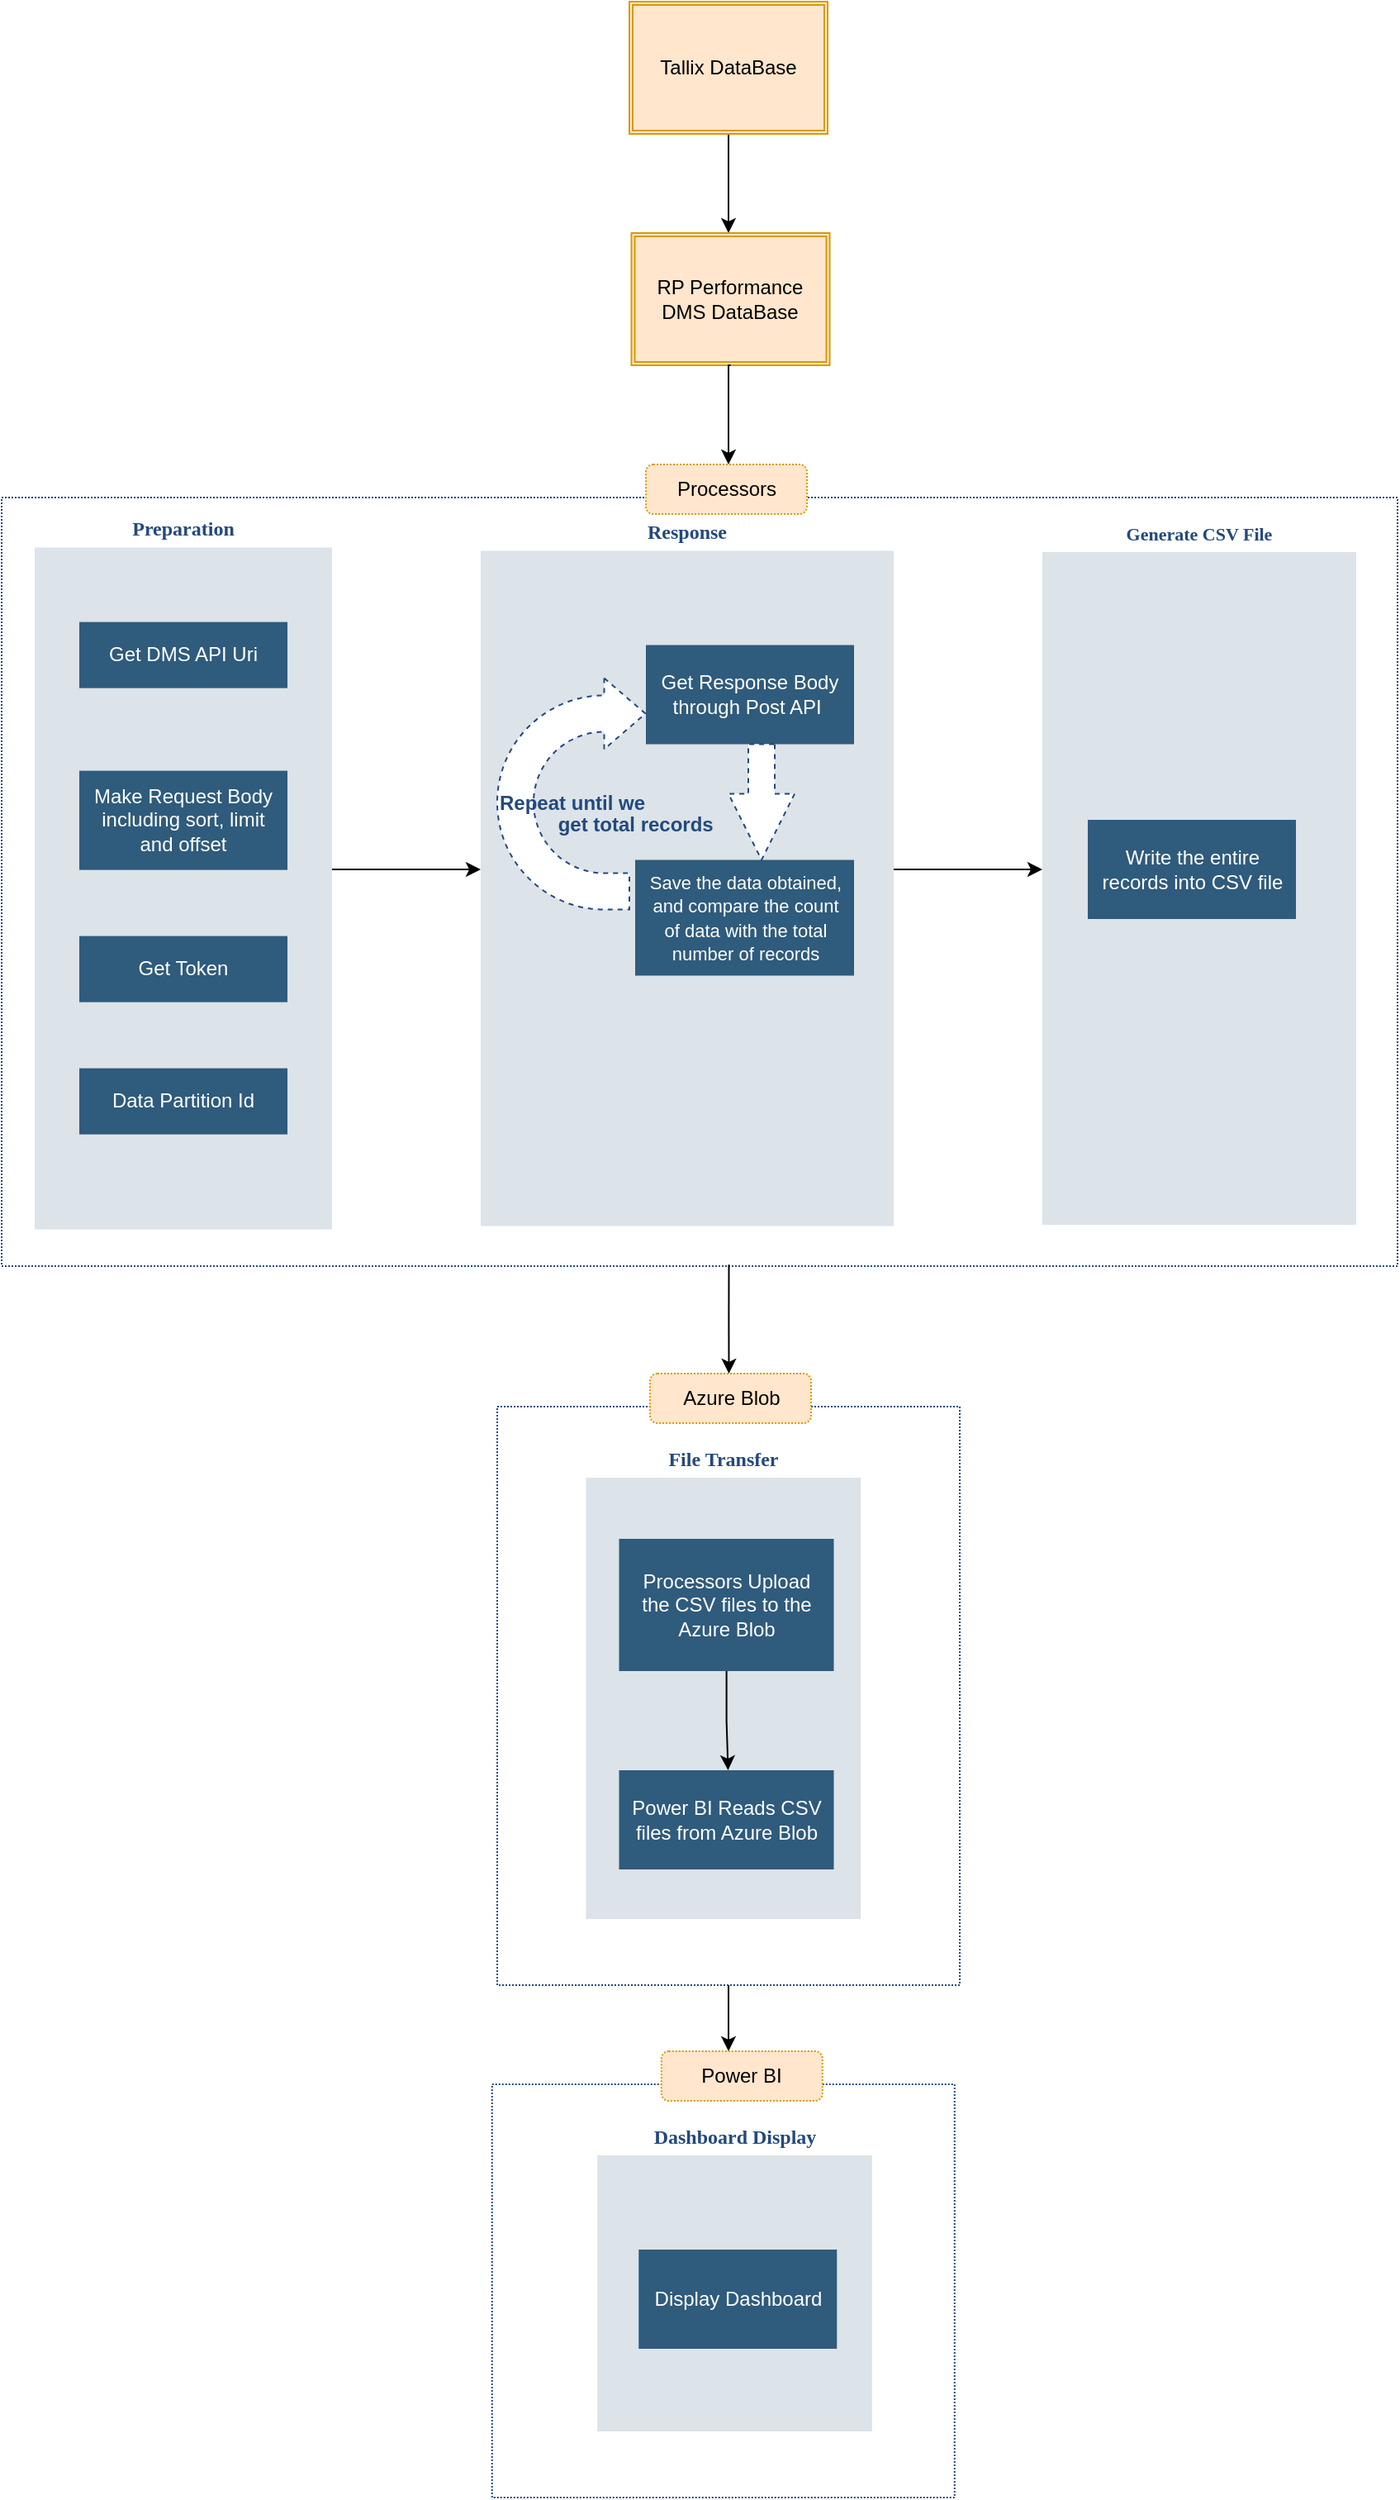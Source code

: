 <mxfile version="20.5.1" type="github">
  <diagram id="ii7lFE6ZZYYBmCmppfYw" name="Page-1">
    <mxGraphModel dx="852" dy="493" grid="1" gridSize="10" guides="1" tooltips="1" connect="1" arrows="1" fold="1" page="1" pageScale="1" pageWidth="850" pageHeight="1100" math="0" shadow="0">
      <root>
        <mxCell id="0" />
        <mxCell id="1" parent="0" />
        <mxCell id="581w8BlQVOQLQmXXiZp2-18" value="" style="rounded=0;whiteSpace=wrap;html=1;dashed=1;dashPattern=1 1;fillColor=#FFFFFF;strokeColor=#23497D;" vertex="1" parent="1">
          <mxGeometry x="550" y="320" width="845" height="465" as="geometry" />
        </mxCell>
        <mxCell id="581w8BlQVOQLQmXXiZp2-127" value="" style="edgeStyle=orthogonalEdgeStyle;rounded=0;orthogonalLoop=1;jettySize=auto;html=1;fontColor=#FFFFFF;" edge="1" parent="1" source="581w8BlQVOQLQmXXiZp2-108" target="581w8BlQVOQLQmXXiZp2-122">
          <mxGeometry relative="1" as="geometry" />
        </mxCell>
        <mxCell id="581w8BlQVOQLQmXXiZp2-108" value="&lt;font color=&quot;#23497d&quot;&gt;Preparation&lt;/font&gt;" style="swimlane;whiteSpace=wrap;fillColor=none;swimlaneFillColor=#BAC8D3;fontColor=#2F5B7C;fontFamily=Tahoma;html=1;strokeColor=none;opacity=50;" vertex="1" parent="1">
          <mxGeometry x="570" y="327.31" width="180" height="435.38" as="geometry">
            <mxRectangle x="20" y="20" width="80" height="23" as="alternateBounds" />
          </mxGeometry>
        </mxCell>
        <mxCell id="581w8BlQVOQLQmXXiZp2-109" value="Get DMS API Uri" style="whiteSpace=wrap;shadow=0;fontColor=#FFFFFF;fontFamily=Helvetica;fontStyle=0;html=1;fontSize=12;plain-purple;strokeColor=none;fillColor=#2f5b7c;gradientColor=none;spacing=6;verticalAlign=middle;" vertex="1" parent="581w8BlQVOQLQmXXiZp2-108">
          <mxGeometry x="27" y="68" width="126" height="40" as="geometry" />
        </mxCell>
        <mxCell id="581w8BlQVOQLQmXXiZp2-114" value="Make Request Body including sort, limit and offset" style="whiteSpace=wrap;shadow=0;fontColor=#FFFFFF;fontFamily=Helvetica;fontStyle=0;html=1;fontSize=12;plain-purple;strokeColor=none;fillColor=#2f5b7c;gradientColor=none;spacing=6;verticalAlign=middle;" vertex="1" parent="581w8BlQVOQLQmXXiZp2-108">
          <mxGeometry x="27" y="158" width="126" height="60" as="geometry" />
        </mxCell>
        <mxCell id="581w8BlQVOQLQmXXiZp2-145" value="Get Token" style="whiteSpace=wrap;shadow=0;fontColor=#FFFFFF;fontFamily=Helvetica;fontStyle=0;html=1;fontSize=12;plain-purple;strokeColor=none;fillColor=#2f5b7c;gradientColor=none;spacing=6;verticalAlign=middle;" vertex="1" parent="581w8BlQVOQLQmXXiZp2-108">
          <mxGeometry x="27" y="258" width="126" height="40" as="geometry" />
        </mxCell>
        <mxCell id="581w8BlQVOQLQmXXiZp2-146" value="Data Partition Id" style="whiteSpace=wrap;shadow=0;fontColor=#FFFFFF;fontFamily=Helvetica;fontStyle=0;html=1;fontSize=12;plain-purple;strokeColor=none;fillColor=#2f5b7c;gradientColor=none;spacing=6;verticalAlign=middle;" vertex="1" parent="581w8BlQVOQLQmXXiZp2-108">
          <mxGeometry x="27" y="338" width="126" height="40" as="geometry" />
        </mxCell>
        <mxCell id="581w8BlQVOQLQmXXiZp2-142" value="" style="edgeStyle=orthogonalEdgeStyle;rounded=0;orthogonalLoop=1;jettySize=auto;html=1;fontSize=11;fontColor=#B266FF;" edge="1" parent="1" source="581w8BlQVOQLQmXXiZp2-122" target="581w8BlQVOQLQmXXiZp2-137">
          <mxGeometry relative="1" as="geometry" />
        </mxCell>
        <mxCell id="581w8BlQVOQLQmXXiZp2-122" value="&lt;font color=&quot;#23497d&quot;&gt;Response&lt;/font&gt;" style="swimlane;whiteSpace=wrap;fillColor=none;swimlaneFillColor=#BAC8D3;fontColor=#FFFFFF;fontFamily=Tahoma;html=1;strokeColor=none;opacity=50;startSize=23;" vertex="1" parent="1">
          <mxGeometry x="840" y="329.25" width="250" height="431.5" as="geometry">
            <mxRectangle x="20" y="20" width="80" height="23" as="alternateBounds" />
          </mxGeometry>
        </mxCell>
        <mxCell id="581w8BlQVOQLQmXXiZp2-123" value="Get Response Body through Post API&amp;nbsp;" style="whiteSpace=wrap;shadow=0;fontColor=#FFFFFF;fontFamily=Helvetica;fontStyle=0;html=1;fontSize=12;plain-purple;strokeColor=none;fillColor=#2f5b7c;gradientColor=none;spacing=6;verticalAlign=middle;" vertex="1" parent="581w8BlQVOQLQmXXiZp2-122">
          <mxGeometry x="100" y="80" width="126" height="60" as="geometry" />
        </mxCell>
        <mxCell id="581w8BlQVOQLQmXXiZp2-124" value="&lt;font style=&quot;font-size: 11px;&quot;&gt;Save the data obtained, and compare the count of data with the total number of records&lt;/font&gt;" style="whiteSpace=wrap;shadow=0;fontColor=#FFFFFF;fontFamily=Helvetica;fontStyle=0;html=1;fontSize=12;plain-purple;strokeColor=none;fillColor=#2f5b7c;gradientColor=none;spacing=6;verticalAlign=middle;" vertex="1" parent="581w8BlQVOQLQmXXiZp2-122">
          <mxGeometry x="93.5" y="210" width="132.5" height="70" as="geometry" />
        </mxCell>
        <mxCell id="581w8BlQVOQLQmXXiZp2-134" value="&lt;p style=&quot;line-height: 1.1;&quot;&gt;&lt;font color=&quot;#b266ff&quot;&gt;&amp;nbsp; &amp;nbsp; &amp;nbsp; &amp;nbsp; &amp;nbsp; &amp;nbsp; &amp;nbsp; &amp;nbsp; &amp;nbsp; &amp;nbsp; &amp;nbsp; &amp;nbsp; &amp;nbsp;&lt;/font&gt;&lt;/p&gt;&lt;p style=&quot;line-height: 1.1;&quot;&gt;&lt;span style=&quot;color: rgb(178, 102, 255); white-space: pre;&quot;&gt;	&lt;/span&gt;&lt;span style=&quot;color: rgb(178, 102, 255); white-space: pre;&quot;&gt;	&lt;/span&gt;&lt;span style=&quot;color: rgb(178, 102, 255); white-space: pre;&quot;&gt;	&lt;/span&gt;&lt;font color=&quot;#23497d&quot;&gt;Repeat until we &lt;br&gt;&amp;nbsp; &amp;nbsp; &amp;nbsp; &amp;nbsp; &amp;nbsp; &amp;nbsp; &amp;nbsp; &amp;nbsp; &amp;nbsp; &amp;nbsp; &amp;nbsp; &amp;nbsp; &amp;nbsp; get total records&lt;/font&gt;&lt;/p&gt;" style="html=1;shadow=0;dashed=1;align=center;verticalAlign=middle;shape=mxgraph.arrows2.uTurnArrow;dy=11;arrowHead=43;dx2=25;fontColor=#FFFFFF;fillColor=#FFFFFF;direction=east;fontStyle=1;strokeColor=#23497D;" vertex="1" parent="581w8BlQVOQLQmXXiZp2-122">
          <mxGeometry x="10" y="100" width="80" height="140" as="geometry" />
        </mxCell>
        <mxCell id="581w8BlQVOQLQmXXiZp2-136" value="" style="html=1;shadow=0;dashed=1;align=center;verticalAlign=middle;shape=mxgraph.arrows2.arrow;dy=0.6;dx=40;direction=south;notch=0;strokeColor=#23497D;fontColor=#B266FF;fillColor=#FFFFFF;" vertex="1" parent="581w8BlQVOQLQmXXiZp2-122">
          <mxGeometry x="150" y="140" width="40" height="70" as="geometry" />
        </mxCell>
        <mxCell id="581w8BlQVOQLQmXXiZp2-137" value="&lt;font color=&quot;#23497d&quot;&gt;Generate CSV File&lt;/font&gt;" style="swimlane;whiteSpace=wrap;fillColor=none;swimlaneFillColor=#BAC8D3;fontColor=#B266FF;fontFamily=Tahoma;html=1;strokeColor=none;opacity=50;startSize=23;fontSize=11;" vertex="1" parent="1">
          <mxGeometry x="1180" y="330" width="190" height="430" as="geometry">
            <mxRectangle x="20" y="20" width="80" height="23" as="alternateBounds" />
          </mxGeometry>
        </mxCell>
        <mxCell id="581w8BlQVOQLQmXXiZp2-138" value="Write the entire records into CSV file" style="whiteSpace=wrap;shadow=0;fontColor=#FFFFFF;fontFamily=Helvetica;fontStyle=0;html=1;fontSize=12;plain-purple;strokeColor=none;fillColor=#2f5b7c;gradientColor=none;spacing=6;verticalAlign=middle;" vertex="1" parent="581w8BlQVOQLQmXXiZp2-137">
          <mxGeometry x="27.5" y="185" width="126" height="60" as="geometry" />
        </mxCell>
        <mxCell id="581w8BlQVOQLQmXXiZp2-168" value="" style="edgeStyle=orthogonalEdgeStyle;rounded=0;orthogonalLoop=1;jettySize=auto;html=1;fontSize=11;fontColor=#23497D;" edge="1" parent="1" source="581w8BlQVOQLQmXXiZp2-166">
          <mxGeometry relative="1" as="geometry">
            <mxPoint x="990" y="160" as="targetPoint" />
          </mxGeometry>
        </mxCell>
        <mxCell id="581w8BlQVOQLQmXXiZp2-166" value="Tallix DataBase" style="shape=ext;double=1;rounded=0;whiteSpace=wrap;html=1;fillColor=#ffe6cc;strokeColor=#d79b00;" vertex="1" parent="1">
          <mxGeometry x="930" y="20" width="120" height="80" as="geometry" />
        </mxCell>
        <mxCell id="581w8BlQVOQLQmXXiZp2-167" value="RP Performance DMS DataBase" style="shape=ext;double=1;rounded=0;whiteSpace=wrap;html=1;fillColor=#ffe6cc;strokeColor=#d79b00;" vertex="1" parent="1">
          <mxGeometry x="931.25" y="160" width="120" height="80" as="geometry" />
        </mxCell>
        <mxCell id="581w8BlQVOQLQmXXiZp2-169" value="" style="edgeStyle=orthogonalEdgeStyle;rounded=0;orthogonalLoop=1;jettySize=auto;html=1;fontSize=11;fontColor=#23497D;exitX=0.5;exitY=1;exitDx=0;exitDy=0;" edge="1" parent="1" source="581w8BlQVOQLQmXXiZp2-167">
          <mxGeometry relative="1" as="geometry">
            <mxPoint x="990" y="250" as="sourcePoint" />
            <mxPoint x="990" y="300" as="targetPoint" />
            <Array as="points">
              <mxPoint x="990" y="240" />
            </Array>
          </mxGeometry>
        </mxCell>
        <mxCell id="581w8BlQVOQLQmXXiZp2-208" value="" style="edgeStyle=orthogonalEdgeStyle;rounded=0;orthogonalLoop=1;jettySize=auto;html=1;fontSize=11;fontColor=#23497D;" edge="1" parent="1" source="581w8BlQVOQLQmXXiZp2-183" target="581w8BlQVOQLQmXXiZp2-205">
          <mxGeometry relative="1" as="geometry">
            <Array as="points">
              <mxPoint x="990" y="1250" />
              <mxPoint x="990" y="1250" />
            </Array>
          </mxGeometry>
        </mxCell>
        <mxCell id="581w8BlQVOQLQmXXiZp2-183" value="" style="rounded=0;whiteSpace=wrap;html=1;dashed=1;dashPattern=1 1;fillColor=#FFFFFF;strokeColor=#23497D;" vertex="1" parent="1">
          <mxGeometry x="850" y="870" width="280" height="350" as="geometry" />
        </mxCell>
        <mxCell id="581w8BlQVOQLQmXXiZp2-184" value="Azure Blob" style="rounded=1;whiteSpace=wrap;html=1;dashed=1;dashPattern=1 1;fillColor=#ffe6cc;strokeColor=#d79b00;" vertex="1" parent="1">
          <mxGeometry x="942.5" y="850" width="97.5" height="30" as="geometry" />
        </mxCell>
        <mxCell id="581w8BlQVOQLQmXXiZp2-185" value="&lt;font color=&quot;#23497d&quot;&gt;File Transfer&lt;/font&gt;" style="swimlane;whiteSpace=wrap;fillColor=none;swimlaneFillColor=#BAC8D3;fontColor=#2F5B7C;fontFamily=Tahoma;html=1;strokeColor=none;opacity=50;" vertex="1" parent="1">
          <mxGeometry x="903.75" y="890" width="166.25" height="290" as="geometry">
            <mxRectangle x="20" y="20" width="80" height="23" as="alternateBounds" />
          </mxGeometry>
        </mxCell>
        <mxCell id="581w8BlQVOQLQmXXiZp2-186" value="" style="edgeStyle=orthogonalEdgeStyle;rounded=0;orthogonalLoop=1;jettySize=auto;html=1;fontSize=11;fontColor=#23497D;" edge="1" parent="581w8BlQVOQLQmXXiZp2-185" source="581w8BlQVOQLQmXXiZp2-187" target="581w8BlQVOQLQmXXiZp2-188">
          <mxGeometry relative="1" as="geometry">
            <Array as="points">
              <mxPoint x="85" y="170" />
              <mxPoint x="86" y="170" />
            </Array>
          </mxGeometry>
        </mxCell>
        <mxCell id="581w8BlQVOQLQmXXiZp2-187" value="Processors Upload the CSV files to the Azure Blob" style="whiteSpace=wrap;shadow=0;fontColor=#FFFFFF;fontFamily=Helvetica;fontStyle=0;html=1;fontSize=12;plain-purple;strokeColor=none;fillColor=#2f5b7c;gradientColor=none;spacing=6;verticalAlign=middle;" vertex="1" parent="581w8BlQVOQLQmXXiZp2-185">
          <mxGeometry x="20" y="60" width="130" height="80" as="geometry" />
        </mxCell>
        <mxCell id="581w8BlQVOQLQmXXiZp2-188" value="Power BI Reads CSV files from Azure Blob" style="whiteSpace=wrap;shadow=0;fontColor=#FFFFFF;fontFamily=Helvetica;fontStyle=0;html=1;fontSize=12;plain-purple;strokeColor=none;fillColor=#2f5b7c;gradientColor=none;spacing=6;verticalAlign=middle;" vertex="1" parent="581w8BlQVOQLQmXXiZp2-185">
          <mxGeometry x="20" y="200" width="130" height="60" as="geometry" />
        </mxCell>
        <mxCell id="581w8BlQVOQLQmXXiZp2-189" value="" style="edgeStyle=orthogonalEdgeStyle;rounded=0;orthogonalLoop=1;jettySize=auto;html=1;fontSize=11;fontColor=#23497D;exitX=0.521;exitY=0.998;exitDx=0;exitDy=0;exitPerimeter=0;" edge="1" parent="1" source="581w8BlQVOQLQmXXiZp2-18">
          <mxGeometry relative="1" as="geometry">
            <mxPoint x="990" y="790" as="sourcePoint" />
            <mxPoint x="990.25" y="850" as="targetPoint" />
            <Array as="points" />
          </mxGeometry>
        </mxCell>
        <mxCell id="581w8BlQVOQLQmXXiZp2-19" value="Processors" style="rounded=1;whiteSpace=wrap;html=1;dashed=1;dashPattern=1 1;fillColor=#ffe6cc;strokeColor=#d79b00;" vertex="1" parent="1">
          <mxGeometry x="940" y="300" width="97.5" height="30" as="geometry" />
        </mxCell>
        <mxCell id="581w8BlQVOQLQmXXiZp2-204" value="" style="rounded=0;whiteSpace=wrap;html=1;dashed=1;dashPattern=1 1;fillColor=#FFFFFF;strokeColor=#23497D;" vertex="1" parent="1">
          <mxGeometry x="846.88" y="1280" width="280" height="250" as="geometry" />
        </mxCell>
        <mxCell id="581w8BlQVOQLQmXXiZp2-205" value="Power BI" style="rounded=1;whiteSpace=wrap;html=1;dashed=1;dashPattern=1 1;fillColor=#ffe6cc;strokeColor=#d79b00;" vertex="1" parent="1">
          <mxGeometry x="949.38" y="1260" width="97.5" height="30" as="geometry" />
        </mxCell>
        <mxCell id="581w8BlQVOQLQmXXiZp2-206" value="&lt;font color=&quot;#23497d&quot;&gt;Dashboard Display&lt;/font&gt;" style="swimlane;whiteSpace=wrap;fillColor=none;swimlaneFillColor=#BAC8D3;fontColor=#2F5B7C;fontFamily=Tahoma;html=1;strokeColor=none;opacity=50;" vertex="1" parent="1">
          <mxGeometry x="910.63" y="1300" width="166.25" height="190" as="geometry">
            <mxRectangle x="20" y="20" width="80" height="23" as="alternateBounds" />
          </mxGeometry>
        </mxCell>
        <mxCell id="581w8BlQVOQLQmXXiZp2-207" value="Display Dashboard" style="whiteSpace=wrap;shadow=0;fontColor=#FFFFFF;fontFamily=Helvetica;fontStyle=0;html=1;fontSize=12;plain-purple;strokeColor=none;fillColor=#2f5b7c;gradientColor=none;spacing=6;verticalAlign=middle;" vertex="1" parent="581w8BlQVOQLQmXXiZp2-206">
          <mxGeometry x="25" y="80" width="120" height="60" as="geometry" />
        </mxCell>
      </root>
    </mxGraphModel>
  </diagram>
</mxfile>
